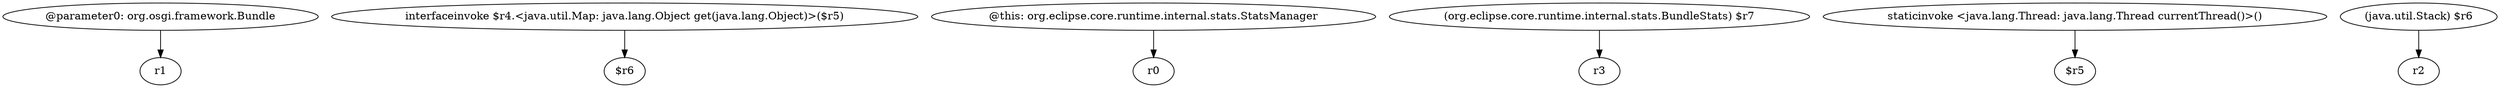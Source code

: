digraph g {
0[label="@parameter0: org.osgi.framework.Bundle"]
1[label="r1"]
0->1[label=""]
2[label="interfaceinvoke $r4.<java.util.Map: java.lang.Object get(java.lang.Object)>($r5)"]
3[label="$r6"]
2->3[label=""]
4[label="@this: org.eclipse.core.runtime.internal.stats.StatsManager"]
5[label="r0"]
4->5[label=""]
6[label="(org.eclipse.core.runtime.internal.stats.BundleStats) $r7"]
7[label="r3"]
6->7[label=""]
8[label="staticinvoke <java.lang.Thread: java.lang.Thread currentThread()>()"]
9[label="$r5"]
8->9[label=""]
10[label="(java.util.Stack) $r6"]
11[label="r2"]
10->11[label=""]
}